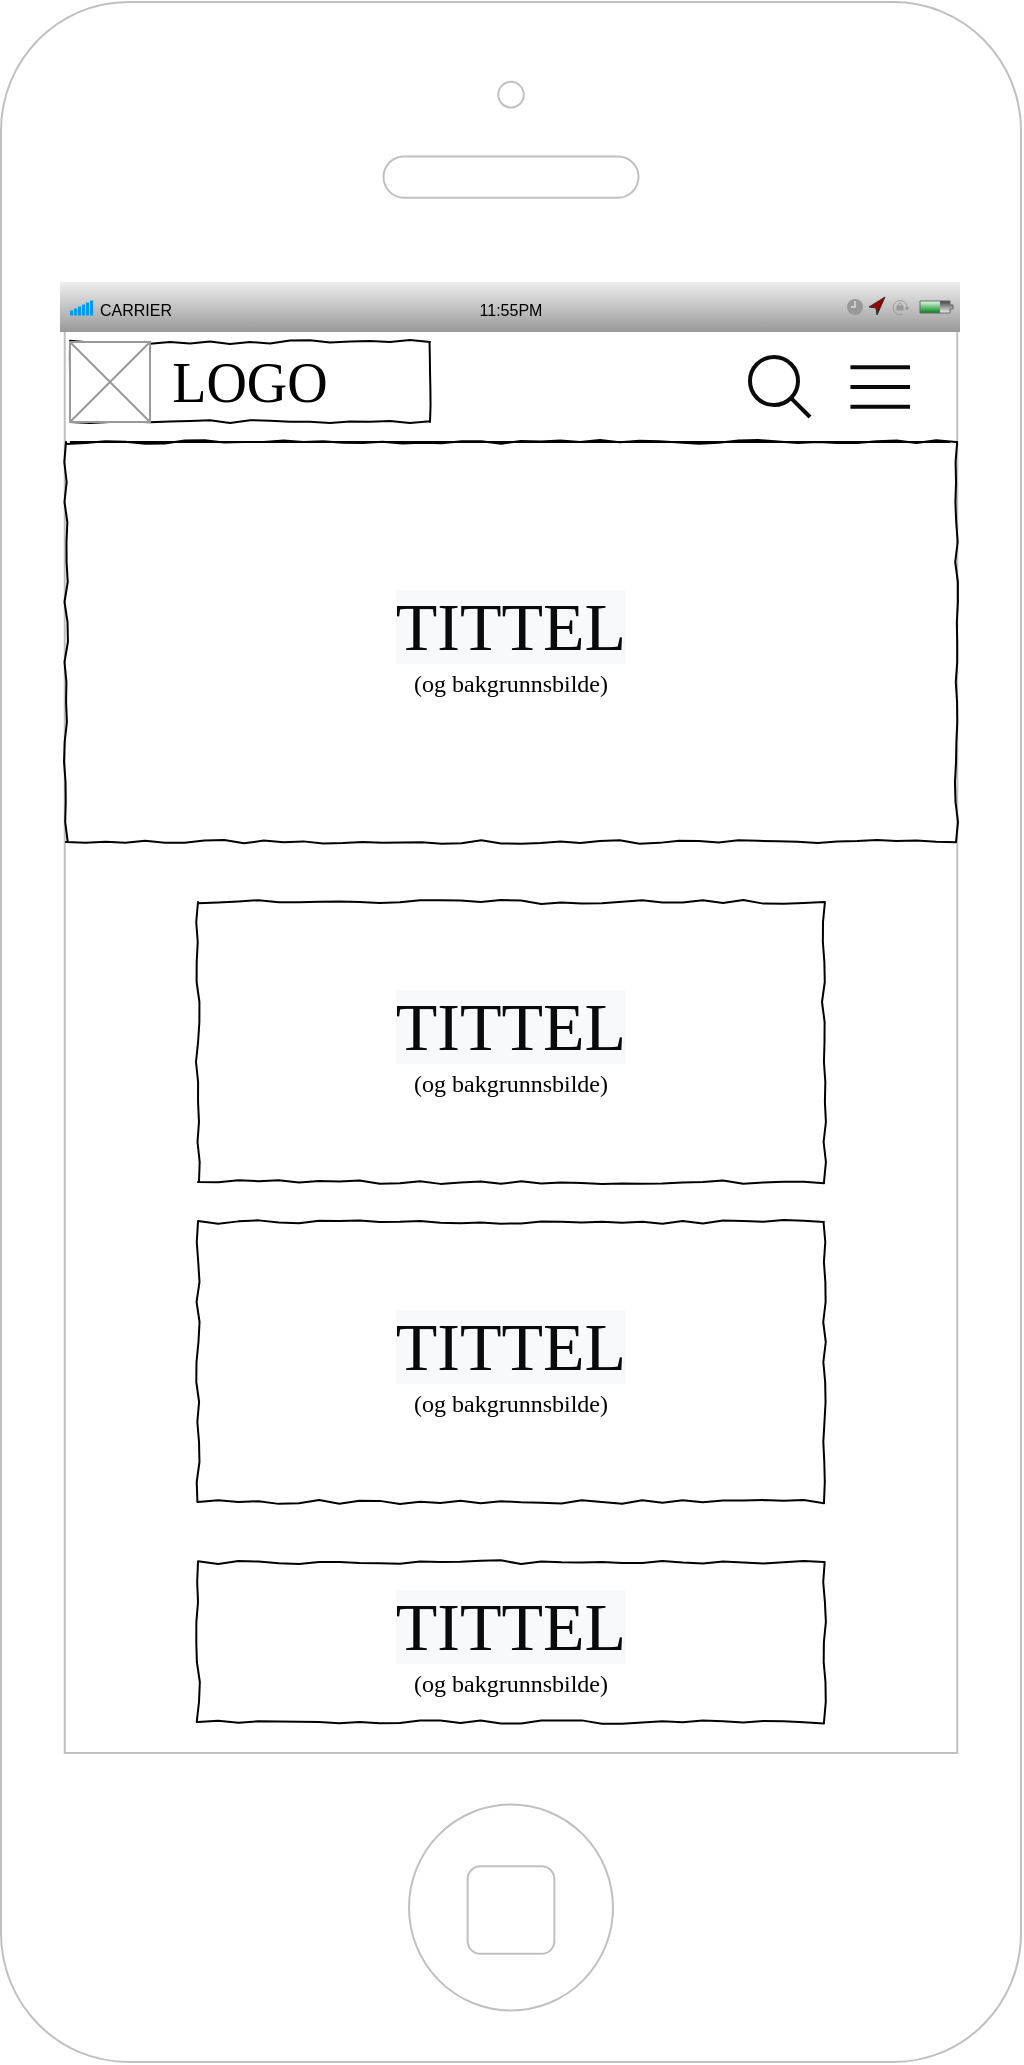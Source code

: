 <mxfile version="20.3.6" type="github">
  <diagram name="Page-1" id="03018318-947c-dd8e-b7a3-06fadd420f32">
    <mxGraphModel dx="1662" dy="1847" grid="1" gridSize="10" guides="1" tooltips="1" connect="1" arrows="1" fold="1" page="1" pageScale="1" pageWidth="1100" pageHeight="850" background="none" math="0" shadow="0">
      <root>
        <mxCell id="0" />
        <mxCell id="1" parent="0" />
        <mxCell id="a9Pk4EmmYL71PgM8v1RE-56" value="" style="html=1;verticalLabelPosition=bottom;labelBackgroundColor=#ffffff;verticalAlign=top;shadow=0;dashed=0;strokeWidth=1;shape=mxgraph.ios7.misc.iphone;strokeColor=#c0c0c0;" vertex="1" parent="1">
          <mxGeometry x="295.5" y="-320" width="510" height="1030" as="geometry" />
        </mxCell>
        <mxCell id="a9Pk4EmmYL71PgM8v1RE-62" value="" style="html=1;shadow=0;dashed=0;shape=mxgraph.ios.iAppBar;strokeWidth=1;sketch=0;" vertex="1" parent="1">
          <mxGeometry x="325" y="-180" width="450" height="25" as="geometry" />
        </mxCell>
        <mxCell id="a9Pk4EmmYL71PgM8v1RE-63" value="CARRIER" style="html=1;shadow=0;dashed=0;shape=mxgraph.ios.anchor;align=left;fontSize=8;spacingLeft=18;" vertex="1" parent="a9Pk4EmmYL71PgM8v1RE-62">
          <mxGeometry y="3.333" width="80.357" height="21.667" as="geometry" />
        </mxCell>
        <mxCell id="a9Pk4EmmYL71PgM8v1RE-64" value="11:55PM" style="html=1;shadow=0;dashed=0;shape=mxgraph.ios.rect;fontSize=8;strokeColor=none;fillColor=none;" vertex="1" parent="a9Pk4EmmYL71PgM8v1RE-62">
          <mxGeometry x="184.821" y="3.333" width="80.357" height="21.667" as="geometry" />
        </mxCell>
        <mxCell id="a9Pk4EmmYL71PgM8v1RE-67" value="LOGO" style="whiteSpace=wrap;html=1;rounded=0;shadow=0;labelBackgroundColor=none;strokeWidth=1;fontFamily=Verdana;fontSize=28;align=center;comic=1;" vertex="1" parent="1">
          <mxGeometry x="330" y="-150" width="180" height="40" as="geometry" />
        </mxCell>
        <mxCell id="a9Pk4EmmYL71PgM8v1RE-69" value="" style="verticalLabelPosition=bottom;shadow=0;dashed=0;align=center;html=1;verticalAlign=top;strokeWidth=1;shape=mxgraph.mockup.graphics.simpleIcon;strokeColor=#999999;" vertex="1" parent="1">
          <mxGeometry x="330" y="-150" width="40" height="40" as="geometry" />
        </mxCell>
        <mxCell id="a9Pk4EmmYL71PgM8v1RE-70" value="&lt;br&gt;&lt;span style=&quot;color: rgb(10, 10, 10); font-family: Verdana; font-size: 34px; font-style: normal; font-variant-ligatures: normal; font-variant-caps: normal; font-weight: 400; letter-spacing: normal; orphans: 2; text-align: center; text-indent: 0px; text-transform: none; widows: 2; word-spacing: 0px; -webkit-text-stroke-width: 0px; background-color: rgb(248, 249, 250); text-decoration-thickness: initial; text-decoration-style: initial; text-decoration-color: initial; float: none; display: inline !important;&quot;&gt;TITTEL&lt;br&gt;&lt;/span&gt;(og bakgrunnsbilde)&lt;br style=&quot;color: rgb(10, 10, 10); font-family: Verdana; font-size: 34px; font-style: normal; font-variant-ligatures: normal; font-variant-caps: normal; font-weight: 400; letter-spacing: normal; orphans: 2; text-align: center; text-indent: 0px; text-transform: none; widows: 2; word-spacing: 0px; -webkit-text-stroke-width: 0px; background-color: rgb(248, 249, 250); text-decoration-thickness: initial; text-decoration-style: initial; text-decoration-color: initial;&quot;&gt;&lt;br&gt;" style="whiteSpace=wrap;html=1;rounded=0;shadow=0;labelBackgroundColor=none;strokeWidth=1;fillColor=none;fontFamily=Verdana;fontSize=12;align=center;comic=1;" vertex="1" parent="1">
          <mxGeometry x="328" y="-100" width="445" height="200" as="geometry" />
        </mxCell>
        <mxCell id="a9Pk4EmmYL71PgM8v1RE-71" value="" style="html=1;verticalLabelPosition=bottom;align=center;labelBackgroundColor=#ffffff;verticalAlign=top;strokeWidth=2;strokeColor=#0A0A0A;shadow=0;dashed=0;shape=mxgraph.ios7.icons.most_viewed;pointerEvents=1" vertex="1" parent="1">
          <mxGeometry x="710" y="-140" width="40" height="25" as="geometry" />
        </mxCell>
        <mxCell id="a9Pk4EmmYL71PgM8v1RE-72" value="" style="html=1;verticalLabelPosition=bottom;align=center;labelBackgroundColor=#ffffff;verticalAlign=top;strokeWidth=2;strokeColor=#0A0A0A;shadow=0;dashed=0;shape=mxgraph.ios7.icons.looking_glass;" vertex="1" parent="1">
          <mxGeometry x="670" y="-142.5" width="30" height="30" as="geometry" />
        </mxCell>
        <mxCell id="a9Pk4EmmYL71PgM8v1RE-73" value="&lt;br&gt;&lt;span style=&quot;color: rgb(10, 10, 10); font-family: Verdana; font-size: 34px; font-style: normal; font-variant-ligatures: normal; font-variant-caps: normal; font-weight: 400; letter-spacing: normal; orphans: 2; text-align: center; text-indent: 0px; text-transform: none; widows: 2; word-spacing: 0px; -webkit-text-stroke-width: 0px; background-color: rgb(248, 249, 250); text-decoration-thickness: initial; text-decoration-style: initial; text-decoration-color: initial; float: none; display: inline !important;&quot;&gt;TITTEL&lt;br&gt;&lt;/span&gt;(og bakgrunnsbilde)&lt;br style=&quot;color: rgb(10, 10, 10); font-family: Verdana; font-size: 34px; font-style: normal; font-variant-ligatures: normal; font-variant-caps: normal; font-weight: 400; letter-spacing: normal; orphans: 2; text-align: center; text-indent: 0px; text-transform: none; widows: 2; word-spacing: 0px; -webkit-text-stroke-width: 0px; background-color: rgb(248, 249, 250); text-decoration-thickness: initial; text-decoration-style: initial; text-decoration-color: initial;&quot;&gt;&lt;br&gt;" style="whiteSpace=wrap;html=1;rounded=0;shadow=0;labelBackgroundColor=none;strokeWidth=1;fillColor=none;fontFamily=Verdana;fontSize=12;align=center;comic=1;" vertex="1" parent="1">
          <mxGeometry x="394" y="130" width="313" height="140" as="geometry" />
        </mxCell>
        <mxCell id="a9Pk4EmmYL71PgM8v1RE-74" value="&lt;br&gt;&lt;span style=&quot;color: rgb(10, 10, 10); font-family: Verdana; font-size: 34px; font-style: normal; font-variant-ligatures: normal; font-variant-caps: normal; font-weight: 400; letter-spacing: normal; orphans: 2; text-align: center; text-indent: 0px; text-transform: none; widows: 2; word-spacing: 0px; -webkit-text-stroke-width: 0px; background-color: rgb(248, 249, 250); text-decoration-thickness: initial; text-decoration-style: initial; text-decoration-color: initial; float: none; display: inline !important;&quot;&gt;TITTEL&lt;br&gt;&lt;/span&gt;(og bakgrunnsbilde)&lt;br style=&quot;color: rgb(10, 10, 10); font-family: Verdana; font-size: 34px; font-style: normal; font-variant-ligatures: normal; font-variant-caps: normal; font-weight: 400; letter-spacing: normal; orphans: 2; text-align: center; text-indent: 0px; text-transform: none; widows: 2; word-spacing: 0px; -webkit-text-stroke-width: 0px; background-color: rgb(248, 249, 250); text-decoration-thickness: initial; text-decoration-style: initial; text-decoration-color: initial;&quot;&gt;&lt;br&gt;" style="whiteSpace=wrap;html=1;rounded=0;shadow=0;labelBackgroundColor=none;strokeWidth=1;fillColor=none;fontFamily=Verdana;fontSize=12;align=center;comic=1;" vertex="1" parent="1">
          <mxGeometry x="394" y="290" width="313" height="140" as="geometry" />
        </mxCell>
        <mxCell id="a9Pk4EmmYL71PgM8v1RE-75" value="&lt;br&gt;&lt;span style=&quot;color: rgb(10, 10, 10); font-family: Verdana; font-size: 34px; font-style: normal; font-variant-ligatures: normal; font-variant-caps: normal; font-weight: 400; letter-spacing: normal; orphans: 2; text-align: center; text-indent: 0px; text-transform: none; widows: 2; word-spacing: 0px; -webkit-text-stroke-width: 0px; background-color: rgb(248, 249, 250); text-decoration-thickness: initial; text-decoration-style: initial; text-decoration-color: initial; float: none; display: inline !important;&quot;&gt;TITTEL&lt;br&gt;&lt;/span&gt;(og bakgrunnsbilde)&lt;br style=&quot;color: rgb(10, 10, 10); font-family: Verdana; font-size: 34px; font-style: normal; font-variant-ligatures: normal; font-variant-caps: normal; font-weight: 400; letter-spacing: normal; orphans: 2; text-align: center; text-indent: 0px; text-transform: none; widows: 2; word-spacing: 0px; -webkit-text-stroke-width: 0px; background-color: rgb(248, 249, 250); text-decoration-thickness: initial; text-decoration-style: initial; text-decoration-color: initial;&quot;&gt;&lt;br&gt;" style="whiteSpace=wrap;html=1;rounded=0;shadow=0;labelBackgroundColor=none;strokeWidth=1;fillColor=none;fontFamily=Verdana;fontSize=12;align=center;comic=1;" vertex="1" parent="1">
          <mxGeometry x="394" y="460" width="313" height="80" as="geometry" />
        </mxCell>
        <mxCell id="a9Pk4EmmYL71PgM8v1RE-76" value="" style="endArrow=none;html=1;rounded=0;" edge="1" parent="1">
          <mxGeometry width="50" height="50" relative="1" as="geometry">
            <mxPoint x="330" y="-100" as="sourcePoint" />
            <mxPoint x="770" y="-100" as="targetPoint" />
          </mxGeometry>
        </mxCell>
      </root>
    </mxGraphModel>
  </diagram>
</mxfile>

